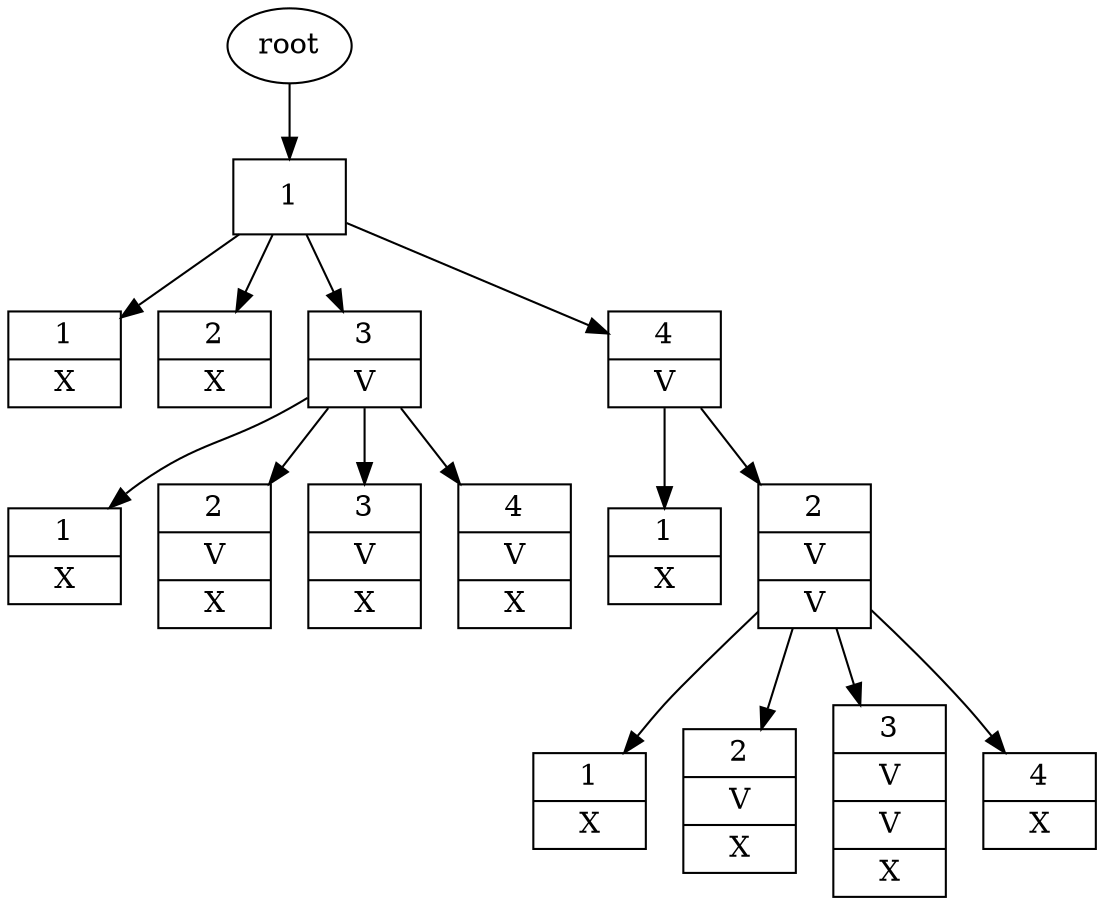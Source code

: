 digraph G {
	root->a1;
	a1->a11;
	a1->a12;
	a1->a13;
	a1->a14;
	a13->a131;
	a13->a132;
	a13->a133;
	a13->a134;
	a14->a141;
	a14->a142;
	a142->a1421;
	a142->a1422;
	a142->a1423;
	a142->a1424;
	a1[shape="record",label="1"];
	a11[shape="record",label="{1|X}"];
	a12[shape="record",label="{2|X}"];
	a13[shape="record",label="{3|V}"];
	a14[shape="record",label="{4|V}"];
	a131[shape="record",label="{1|X}"];
	a132[shape="record",label="{2|V|X}"];
	a133[shape="record",label="{3|V|X}"];
	a134[shape="record",label="{4|V|X}"];
	a141[shape="record",label="{1|X}"];
	a142[shape="record",label="{2|V|V}"];
	a1421[shape="record",label="{1|X}"];
	a1422[shape="record",label="{2|V|X}"];
	a1423[shape="record",label="{3|V|V|X}"];
	a1424[shape="record",label="{4|X}"];
}

